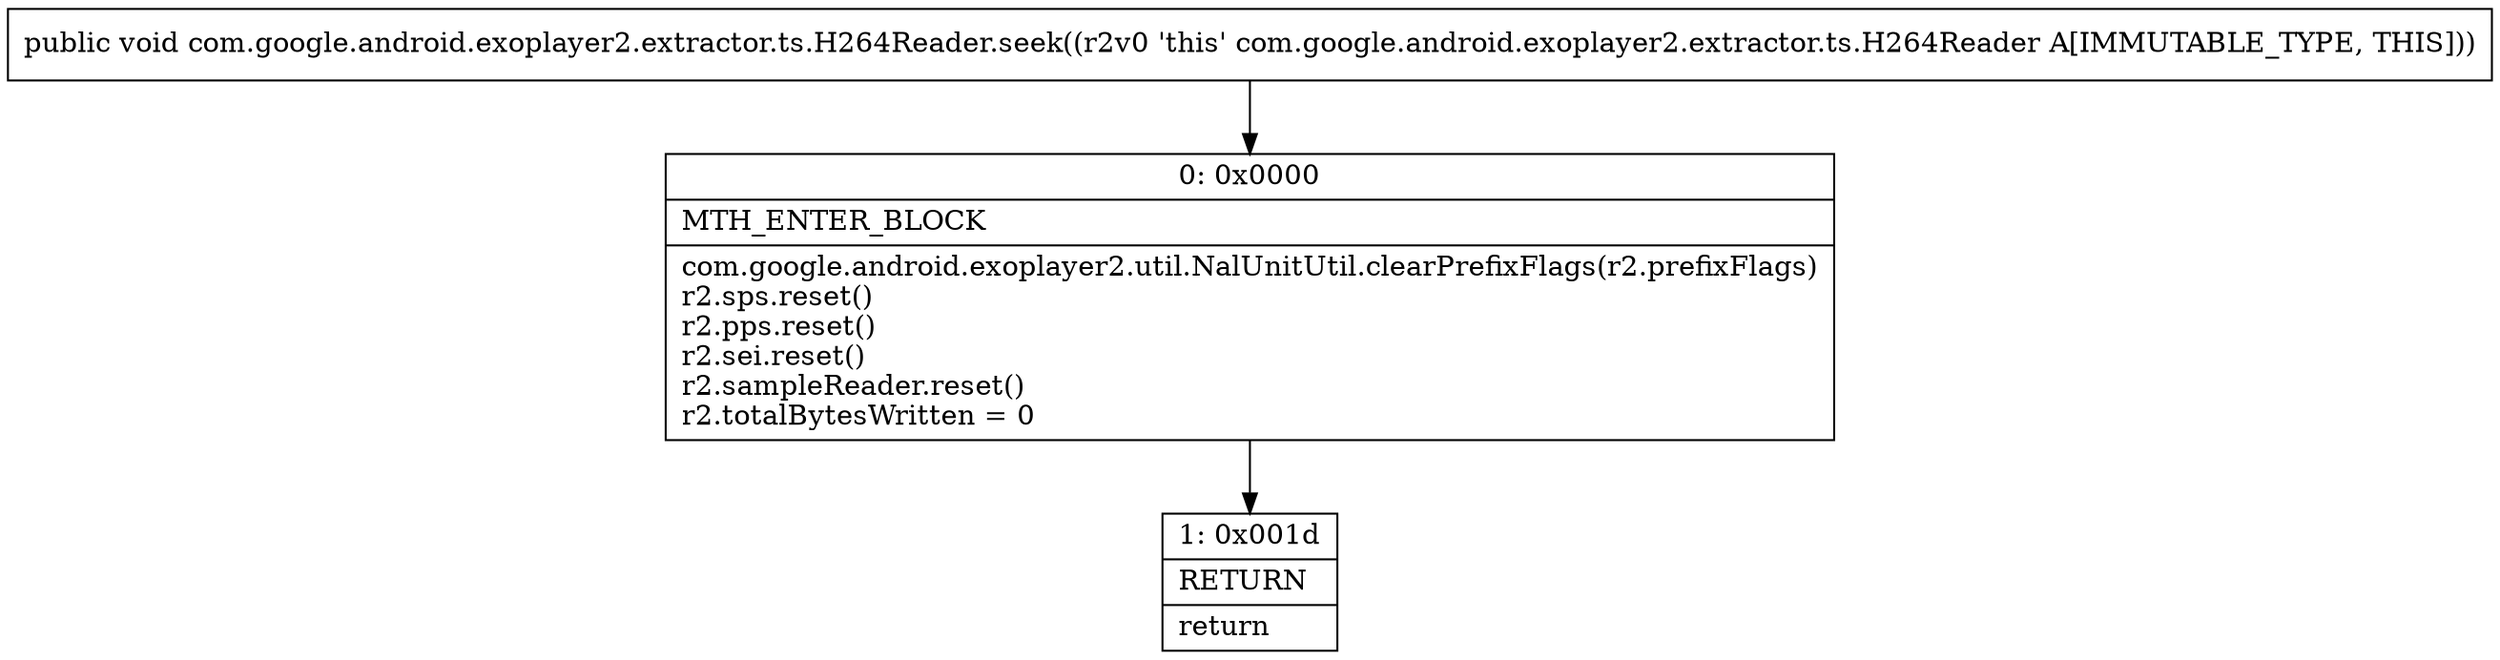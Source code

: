 digraph "CFG forcom.google.android.exoplayer2.extractor.ts.H264Reader.seek()V" {
Node_0 [shape=record,label="{0\:\ 0x0000|MTH_ENTER_BLOCK\l|com.google.android.exoplayer2.util.NalUnitUtil.clearPrefixFlags(r2.prefixFlags)\lr2.sps.reset()\lr2.pps.reset()\lr2.sei.reset()\lr2.sampleReader.reset()\lr2.totalBytesWritten = 0\l}"];
Node_1 [shape=record,label="{1\:\ 0x001d|RETURN\l|return\l}"];
MethodNode[shape=record,label="{public void com.google.android.exoplayer2.extractor.ts.H264Reader.seek((r2v0 'this' com.google.android.exoplayer2.extractor.ts.H264Reader A[IMMUTABLE_TYPE, THIS])) }"];
MethodNode -> Node_0;
Node_0 -> Node_1;
}

